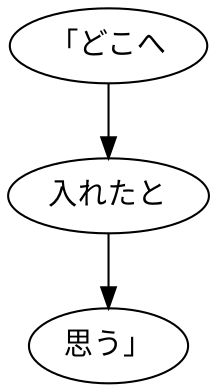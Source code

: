 digraph graph8155 {
	node0 [label="「どこへ"];
	node1 [label="入れたと"];
	node2 [label="思う」"];
	node0 -> node1;
	node1 -> node2;
}
